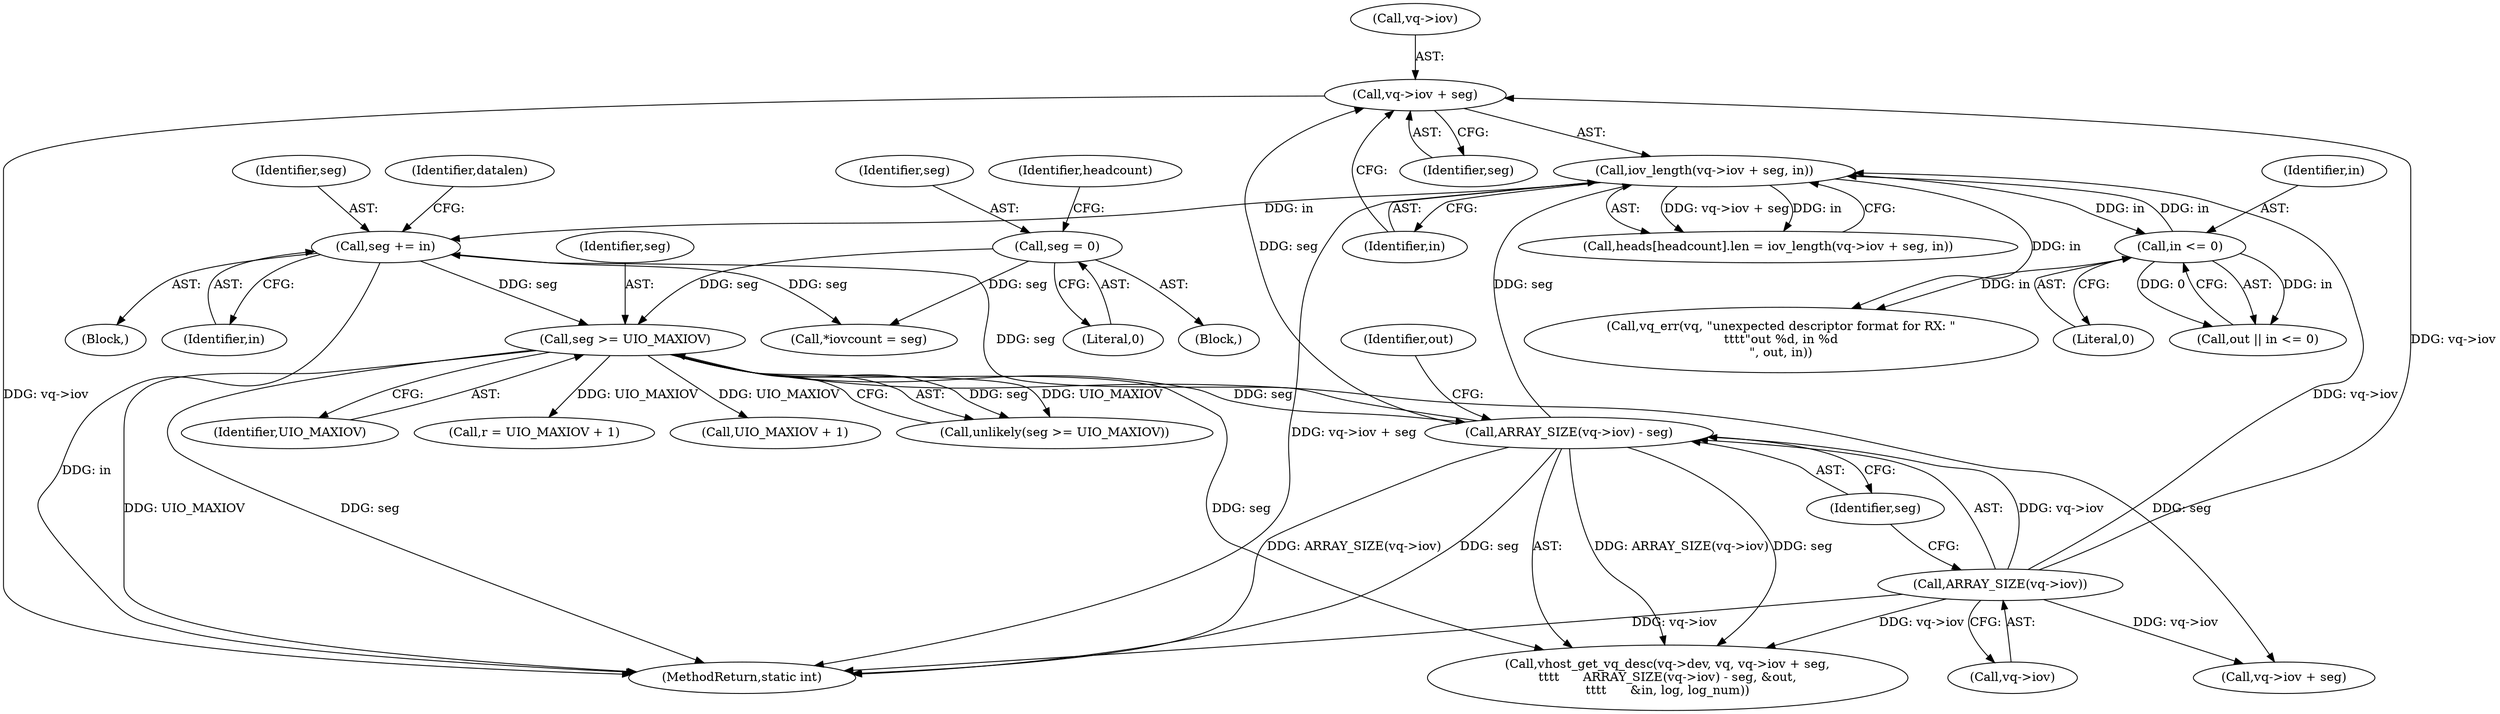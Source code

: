 digraph "0_linux_d8316f3991d207fe32881a9ac20241be8fa2bad0@pointer" {
"1000225" [label="(Call,vq->iov + seg)"];
"1000159" [label="(Call,ARRAY_SIZE(vq->iov))"];
"1000158" [label="(Call,ARRAY_SIZE(vq->iov) - seg)"];
"1000137" [label="(Call,seg >= UIO_MAXIOV)"];
"1000113" [label="(Call,seg = 0)"];
"1000240" [label="(Call,seg += in)"];
"1000224" [label="(Call,iov_length(vq->iov + seg, in))"];
"1000185" [label="(Call,in <= 0)"];
"1000241" [label="(Identifier,seg)"];
"1000271" [label="(Call,UIO_MAXIOV + 1)"];
"1000114" [label="(Identifier,seg)"];
"1000137" [label="(Call,seg >= UIO_MAXIOV)"];
"1000160" [label="(Call,vq->iov)"];
"1000134" [label="(Block,)"];
"1000148" [label="(Call,vhost_get_vq_desc(vq->dev, vq, vq->iov + seg,\n\t\t\t\t      ARRAY_SIZE(vq->iov) - seg, &out,\n\t\t\t\t      &in, log, log_num))"];
"1000136" [label="(Call,unlikely(seg >= UIO_MAXIOV))"];
"1000186" [label="(Identifier,in)"];
"1000224" [label="(Call,iov_length(vq->iov + seg, in))"];
"1000226" [label="(Call,vq->iov)"];
"1000113" [label="(Call,seg = 0)"];
"1000165" [label="(Identifier,out)"];
"1000283" [label="(MethodReturn,static int)"];
"1000229" [label="(Identifier,seg)"];
"1000252" [label="(Call,*iovcount = seg)"];
"1000240" [label="(Call,seg += in)"];
"1000230" [label="(Identifier,in)"];
"1000115" [label="(Literal,0)"];
"1000189" [label="(Call,vq_err(vq, \"unexpected descriptor format for RX: \"\n\t\t\t\t\"out %d, in %d\n\", out, in))"];
"1000225" [label="(Call,vq->iov + seg)"];
"1000187" [label="(Literal,0)"];
"1000163" [label="(Identifier,seg)"];
"1000159" [label="(Call,ARRAY_SIZE(vq->iov))"];
"1000185" [label="(Call,in <= 0)"];
"1000118" [label="(Identifier,headcount)"];
"1000158" [label="(Call,ARRAY_SIZE(vq->iov) - seg)"];
"1000242" [label="(Identifier,in)"];
"1000139" [label="(Identifier,UIO_MAXIOV)"];
"1000153" [label="(Call,vq->iov + seg)"];
"1000218" [label="(Call,heads[headcount].len = iov_length(vq->iov + seg, in))"];
"1000129" [label="(Identifier,datalen)"];
"1000183" [label="(Call,out || in <= 0)"];
"1000138" [label="(Identifier,seg)"];
"1000269" [label="(Call,r = UIO_MAXIOV + 1)"];
"1000109" [label="(Block,)"];
"1000225" -> "1000224"  [label="AST: "];
"1000225" -> "1000229"  [label="CFG: "];
"1000226" -> "1000225"  [label="AST: "];
"1000229" -> "1000225"  [label="AST: "];
"1000230" -> "1000225"  [label="CFG: "];
"1000225" -> "1000283"  [label="DDG: vq->iov"];
"1000159" -> "1000225"  [label="DDG: vq->iov"];
"1000158" -> "1000225"  [label="DDG: seg"];
"1000159" -> "1000158"  [label="AST: "];
"1000159" -> "1000160"  [label="CFG: "];
"1000160" -> "1000159"  [label="AST: "];
"1000163" -> "1000159"  [label="CFG: "];
"1000159" -> "1000283"  [label="DDG: vq->iov"];
"1000159" -> "1000148"  [label="DDG: vq->iov"];
"1000159" -> "1000153"  [label="DDG: vq->iov"];
"1000159" -> "1000158"  [label="DDG: vq->iov"];
"1000159" -> "1000224"  [label="DDG: vq->iov"];
"1000158" -> "1000148"  [label="AST: "];
"1000158" -> "1000163"  [label="CFG: "];
"1000163" -> "1000158"  [label="AST: "];
"1000165" -> "1000158"  [label="CFG: "];
"1000158" -> "1000283"  [label="DDG: ARRAY_SIZE(vq->iov)"];
"1000158" -> "1000283"  [label="DDG: seg"];
"1000158" -> "1000148"  [label="DDG: ARRAY_SIZE(vq->iov)"];
"1000158" -> "1000148"  [label="DDG: seg"];
"1000137" -> "1000158"  [label="DDG: seg"];
"1000158" -> "1000224"  [label="DDG: seg"];
"1000158" -> "1000240"  [label="DDG: seg"];
"1000137" -> "1000136"  [label="AST: "];
"1000137" -> "1000139"  [label="CFG: "];
"1000138" -> "1000137"  [label="AST: "];
"1000139" -> "1000137"  [label="AST: "];
"1000136" -> "1000137"  [label="CFG: "];
"1000137" -> "1000283"  [label="DDG: UIO_MAXIOV"];
"1000137" -> "1000283"  [label="DDG: seg"];
"1000137" -> "1000136"  [label="DDG: seg"];
"1000137" -> "1000136"  [label="DDG: UIO_MAXIOV"];
"1000113" -> "1000137"  [label="DDG: seg"];
"1000240" -> "1000137"  [label="DDG: seg"];
"1000137" -> "1000148"  [label="DDG: seg"];
"1000137" -> "1000153"  [label="DDG: seg"];
"1000137" -> "1000269"  [label="DDG: UIO_MAXIOV"];
"1000137" -> "1000271"  [label="DDG: UIO_MAXIOV"];
"1000113" -> "1000109"  [label="AST: "];
"1000113" -> "1000115"  [label="CFG: "];
"1000114" -> "1000113"  [label="AST: "];
"1000115" -> "1000113"  [label="AST: "];
"1000118" -> "1000113"  [label="CFG: "];
"1000113" -> "1000252"  [label="DDG: seg"];
"1000240" -> "1000134"  [label="AST: "];
"1000240" -> "1000242"  [label="CFG: "];
"1000241" -> "1000240"  [label="AST: "];
"1000242" -> "1000240"  [label="AST: "];
"1000129" -> "1000240"  [label="CFG: "];
"1000240" -> "1000283"  [label="DDG: in"];
"1000224" -> "1000240"  [label="DDG: in"];
"1000240" -> "1000252"  [label="DDG: seg"];
"1000224" -> "1000218"  [label="AST: "];
"1000224" -> "1000230"  [label="CFG: "];
"1000230" -> "1000224"  [label="AST: "];
"1000218" -> "1000224"  [label="CFG: "];
"1000224" -> "1000283"  [label="DDG: vq->iov + seg"];
"1000224" -> "1000185"  [label="DDG: in"];
"1000224" -> "1000189"  [label="DDG: in"];
"1000224" -> "1000218"  [label="DDG: vq->iov + seg"];
"1000224" -> "1000218"  [label="DDG: in"];
"1000185" -> "1000224"  [label="DDG: in"];
"1000185" -> "1000183"  [label="AST: "];
"1000185" -> "1000187"  [label="CFG: "];
"1000186" -> "1000185"  [label="AST: "];
"1000187" -> "1000185"  [label="AST: "];
"1000183" -> "1000185"  [label="CFG: "];
"1000185" -> "1000183"  [label="DDG: in"];
"1000185" -> "1000183"  [label="DDG: 0"];
"1000185" -> "1000189"  [label="DDG: in"];
}
